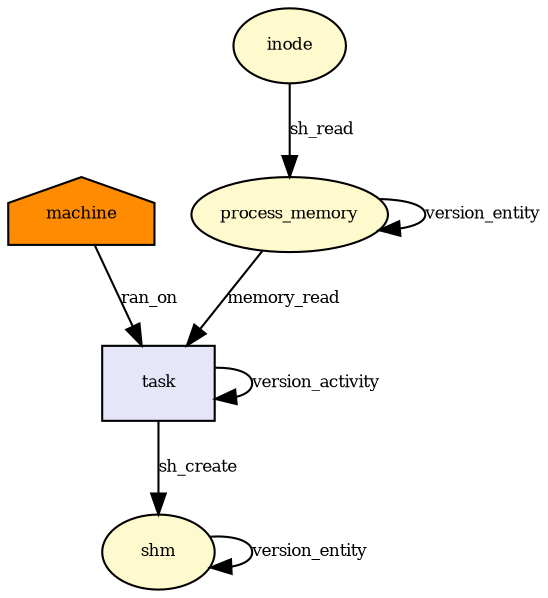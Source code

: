 digraph RGL__DirectedAdjacencyGraph {machine[fontsize = 8,label = machine,shape = house, fillcolor="#ff8c00", style = filled]

task[fontsize = 8,label = task,shape = rectangle, fillcolor="#e6e6fa", style = filled]

machine -> task[fontsize = 8,label = ran_on]

process_memory[fontsize = 8,label = process_memory,shape = ellipse, fillcolor="#fffacd", style = filled]

process_memory -> task[fontsize = 8,label = memory_read]

shm[fontsize = 8,label = shm,shape = ellipse, fillcolor="#fffacd", style = filled]

task -> shm[fontsize = 8,label = sh_create]

task -> task[fontsize = 8,label = version_activity]

shm -> shm[fontsize = 8,label = version_entity]

inode[fontsize = 8,label = inode,shape = ellipse, fillcolor="#fffacd", style = filled]

inode -> process_memory[fontsize = 8,label = sh_read]

process_memory -> process_memory[fontsize = 8,label = version_entity]

}